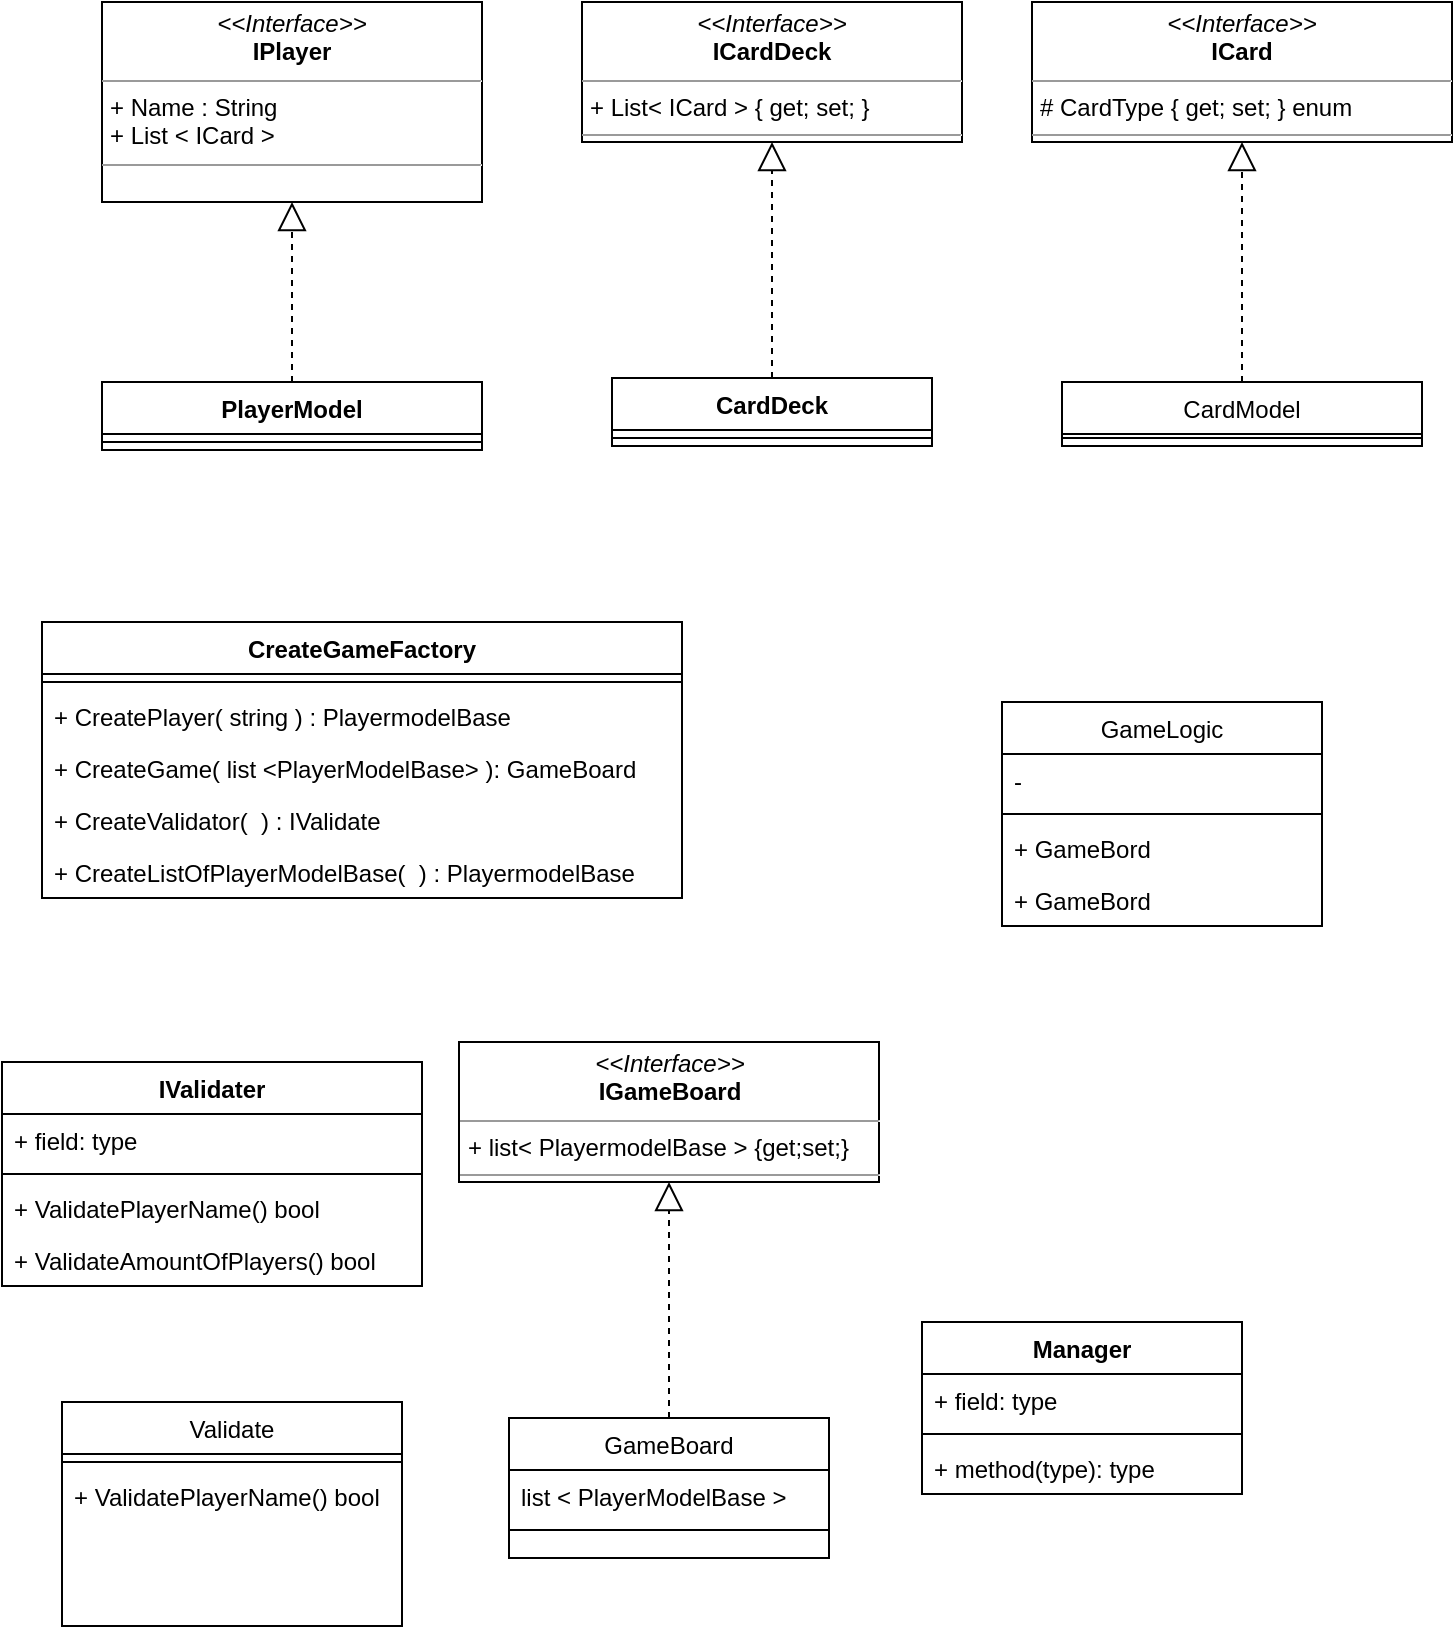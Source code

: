 <mxfile version="13.7.9" type="device"><diagram id="C5RBs43oDa-KdzZeNtuy" name="Page-1"><mxGraphModel dx="1332" dy="696" grid="1" gridSize="10" guides="1" tooltips="1" connect="1" arrows="1" fold="1" page="1" pageScale="1" pageWidth="827" pageHeight="1169" math="0" shadow="0"><root><mxCell id="WIyWlLk6GJQsqaUBKTNV-0"/><mxCell id="WIyWlLk6GJQsqaUBKTNV-1" parent="WIyWlLk6GJQsqaUBKTNV-0"/><mxCell id="PLFUQ5rq1C7u9xRKYv93-1" value="Manager" style="swimlane;fontStyle=1;align=center;verticalAlign=top;childLayout=stackLayout;horizontal=1;startSize=26;horizontalStack=0;resizeParent=1;resizeParentMax=0;resizeLast=0;collapsible=1;marginBottom=0;" parent="WIyWlLk6GJQsqaUBKTNV-1" vertex="1"><mxGeometry x="490" y="710" width="160" height="86" as="geometry"/></mxCell><mxCell id="PLFUQ5rq1C7u9xRKYv93-2" value="+ field: type" style="text;strokeColor=none;fillColor=none;align=left;verticalAlign=top;spacingLeft=4;spacingRight=4;overflow=hidden;rotatable=0;points=[[0,0.5],[1,0.5]];portConstraint=eastwest;" parent="PLFUQ5rq1C7u9xRKYv93-1" vertex="1"><mxGeometry y="26" width="160" height="26" as="geometry"/></mxCell><mxCell id="PLFUQ5rq1C7u9xRKYv93-3" value="" style="line;strokeWidth=1;fillColor=none;align=left;verticalAlign=middle;spacingTop=-1;spacingLeft=3;spacingRight=3;rotatable=0;labelPosition=right;points=[];portConstraint=eastwest;" parent="PLFUQ5rq1C7u9xRKYv93-1" vertex="1"><mxGeometry y="52" width="160" height="8" as="geometry"/></mxCell><mxCell id="PLFUQ5rq1C7u9xRKYv93-4" value="+ method(type): type" style="text;strokeColor=none;fillColor=none;align=left;verticalAlign=top;spacingLeft=4;spacingRight=4;overflow=hidden;rotatable=0;points=[[0,0.5],[1,0.5]];portConstraint=eastwest;" parent="PLFUQ5rq1C7u9xRKYv93-1" vertex="1"><mxGeometry y="60" width="160" height="26" as="geometry"/></mxCell><mxCell id="PLFUQ5rq1C7u9xRKYv93-5" value="&lt;p style=&quot;margin: 0px ; margin-top: 4px ; text-align: center&quot;&gt;&lt;i&gt;&amp;lt;&amp;lt;Interface&amp;gt;&amp;gt;&lt;/i&gt;&lt;br&gt;&lt;b&gt;IGameBoard&lt;/b&gt;&lt;/p&gt;&lt;hr size=&quot;1&quot;&gt;&lt;p style=&quot;margin: 0px ; margin-left: 4px&quot;&gt;+ list&amp;lt; PlayermodelBase &amp;gt; {get;set;}&lt;br&gt;&lt;/p&gt;&lt;hr size=&quot;1&quot;&gt;&lt;p style=&quot;margin: 0px ; margin-left: 4px&quot;&gt;&lt;br&gt;&lt;/p&gt;" style="verticalAlign=top;align=left;overflow=fill;fontSize=12;fontFamily=Helvetica;html=1;" parent="WIyWlLk6GJQsqaUBKTNV-1" vertex="1"><mxGeometry x="258.5" y="570" width="210" height="70" as="geometry"/></mxCell><mxCell id="PLFUQ5rq1C7u9xRKYv93-6" value="" style="endArrow=block;dashed=1;endFill=0;endSize=12;html=1;entryX=0.5;entryY=1;entryDx=0;entryDy=0;exitX=0.5;exitY=0;exitDx=0;exitDy=0;" parent="WIyWlLk6GJQsqaUBKTNV-1" source="zkfFHV4jXpPFQw0GAbJ--0" edge="1"><mxGeometry width="160" relative="1" as="geometry"><mxPoint x="180" y="680" as="sourcePoint"/><mxPoint x="363.5" y="640" as="targetPoint"/></mxGeometry></mxCell><mxCell id="74JBLXS5po3MTEjgQcu3-1" value="&lt;p style=&quot;margin: 0px ; margin-top: 4px ; text-align: center&quot;&gt;&lt;i&gt;&amp;lt;&amp;lt;Interface&amp;gt;&amp;gt;&lt;/i&gt;&lt;br&gt;&lt;b&gt;ICard&lt;/b&gt;&lt;/p&gt;&lt;hr size=&quot;1&quot;&gt;&lt;p style=&quot;margin: 0px ; margin-left: 4px&quot;&gt;# CardType { get; set; } enum&lt;br&gt;&lt;/p&gt;&lt;hr size=&quot;1&quot;&gt;&lt;p style=&quot;margin: 0px ; margin-left: 4px&quot;&gt;&lt;br&gt;&lt;/p&gt;" style="verticalAlign=top;align=left;overflow=fill;fontSize=12;fontFamily=Helvetica;html=1;" vertex="1" parent="WIyWlLk6GJQsqaUBKTNV-1"><mxGeometry x="545" y="50" width="210" height="70" as="geometry"/></mxCell><mxCell id="74JBLXS5po3MTEjgQcu3-2" value="" style="endArrow=block;dashed=1;endFill=0;endSize=12;html=1;entryX=0.5;entryY=1;entryDx=0;entryDy=0;exitX=0.5;exitY=0;exitDx=0;exitDy=0;" edge="1" parent="WIyWlLk6GJQsqaUBKTNV-1" source="zkfFHV4jXpPFQw0GAbJ--17" target="74JBLXS5po3MTEjgQcu3-1"><mxGeometry width="160" relative="1" as="geometry"><mxPoint x="650" y="220" as="sourcePoint"/><mxPoint x="670" y="190" as="targetPoint"/></mxGeometry></mxCell><mxCell id="zkfFHV4jXpPFQw0GAbJ--17" value="CardModel" style="swimlane;fontStyle=0;align=center;verticalAlign=top;childLayout=stackLayout;horizontal=1;startSize=26;horizontalStack=0;resizeParent=1;resizeLast=0;collapsible=1;marginBottom=0;rounded=0;shadow=0;strokeWidth=1;" parent="WIyWlLk6GJQsqaUBKTNV-1" vertex="1"><mxGeometry x="560" y="240" width="180" height="32" as="geometry"><mxRectangle x="550" y="140" width="160" height="26" as="alternateBounds"/></mxGeometry></mxCell><mxCell id="zkfFHV4jXpPFQw0GAbJ--23" value="" style="line;html=1;strokeWidth=1;align=left;verticalAlign=middle;spacingTop=-1;spacingLeft=3;spacingRight=3;rotatable=0;labelPosition=right;points=[];portConstraint=eastwest;" parent="zkfFHV4jXpPFQw0GAbJ--17" vertex="1"><mxGeometry y="24" width="180" height="8" as="geometry"/></mxCell><mxCell id="zkfFHV4jXpPFQw0GAbJ--0" value="GameBoard" style="swimlane;fontStyle=0;align=center;verticalAlign=top;childLayout=stackLayout;horizontal=1;startSize=26;horizontalStack=0;resizeParent=1;resizeLast=0;collapsible=1;marginBottom=0;rounded=0;shadow=0;strokeWidth=1;" parent="WIyWlLk6GJQsqaUBKTNV-1" vertex="1"><mxGeometry x="283.5" y="758" width="160" height="70" as="geometry"><mxRectangle x="230" y="140" width="160" height="26" as="alternateBounds"/></mxGeometry></mxCell><mxCell id="zkfFHV4jXpPFQw0GAbJ--1" value="list &lt; PlayerModelBase &gt;" style="text;align=left;verticalAlign=top;spacingLeft=4;spacingRight=4;overflow=hidden;rotatable=0;points=[[0,0.5],[1,0.5]];portConstraint=eastwest;" parent="zkfFHV4jXpPFQw0GAbJ--0" vertex="1"><mxGeometry y="26" width="160" height="26" as="geometry"/></mxCell><mxCell id="zkfFHV4jXpPFQw0GAbJ--4" value="" style="line;html=1;strokeWidth=1;align=left;verticalAlign=middle;spacingTop=-1;spacingLeft=3;spacingRight=3;rotatable=0;labelPosition=right;points=[];portConstraint=eastwest;" parent="zkfFHV4jXpPFQw0GAbJ--0" vertex="1"><mxGeometry y="52" width="160" height="8" as="geometry"/></mxCell><mxCell id="T1cERNOvuoYBXrKuj2uH-14" value="Validate" style="swimlane;fontStyle=0;align=center;verticalAlign=top;childLayout=stackLayout;horizontal=1;startSize=26;horizontalStack=0;resizeParent=1;resizeLast=0;collapsible=1;marginBottom=0;rounded=0;shadow=0;strokeWidth=1;" parent="WIyWlLk6GJQsqaUBKTNV-1" vertex="1"><mxGeometry x="60" y="750" width="170" height="112" as="geometry"><mxRectangle x="230" y="140" width="160" height="26" as="alternateBounds"/></mxGeometry></mxCell><mxCell id="T1cERNOvuoYBXrKuj2uH-16" value="" style="line;html=1;strokeWidth=1;align=left;verticalAlign=middle;spacingTop=-1;spacingLeft=3;spacingRight=3;rotatable=0;labelPosition=right;points=[];portConstraint=eastwest;" parent="T1cERNOvuoYBXrKuj2uH-14" vertex="1"><mxGeometry y="26" width="170" height="8" as="geometry"/></mxCell><mxCell id="T1cERNOvuoYBXrKuj2uH-17" value="+ ValidatePlayerName() bool" style="text;align=left;verticalAlign=top;spacingLeft=4;spacingRight=4;overflow=hidden;rotatable=0;points=[[0,0.5],[1,0.5]];portConstraint=eastwest;" parent="T1cERNOvuoYBXrKuj2uH-14" vertex="1"><mxGeometry y="34" width="170" height="26" as="geometry"/></mxCell><mxCell id="p2SiZOv4d-MBu2Wo62EH-10" value="IValidater" style="swimlane;fontStyle=1;align=center;verticalAlign=top;childLayout=stackLayout;horizontal=1;startSize=26;horizontalStack=0;resizeParent=1;resizeParentMax=0;resizeLast=0;collapsible=1;marginBottom=0;" parent="WIyWlLk6GJQsqaUBKTNV-1" vertex="1"><mxGeometry x="30" y="580" width="210" height="112" as="geometry"/></mxCell><mxCell id="p2SiZOv4d-MBu2Wo62EH-11" value="+ field: type" style="text;strokeColor=none;fillColor=none;align=left;verticalAlign=top;spacingLeft=4;spacingRight=4;overflow=hidden;rotatable=0;points=[[0,0.5],[1,0.5]];portConstraint=eastwest;" parent="p2SiZOv4d-MBu2Wo62EH-10" vertex="1"><mxGeometry y="26" width="210" height="26" as="geometry"/></mxCell><mxCell id="p2SiZOv4d-MBu2Wo62EH-12" value="" style="line;strokeWidth=1;fillColor=none;align=left;verticalAlign=middle;spacingTop=-1;spacingLeft=3;spacingRight=3;rotatable=0;labelPosition=right;points=[];portConstraint=eastwest;" parent="p2SiZOv4d-MBu2Wo62EH-10" vertex="1"><mxGeometry y="52" width="210" height="8" as="geometry"/></mxCell><mxCell id="p2SiZOv4d-MBu2Wo62EH-13" value="+ ValidatePlayerName() bool" style="text;strokeColor=none;fillColor=none;align=left;verticalAlign=top;spacingLeft=4;spacingRight=4;overflow=hidden;rotatable=0;points=[[0,0.5],[1,0.5]];portConstraint=eastwest;" parent="p2SiZOv4d-MBu2Wo62EH-10" vertex="1"><mxGeometry y="60" width="210" height="26" as="geometry"/></mxCell><mxCell id="PLFUQ5rq1C7u9xRKYv93-14" value="+ ValidateAmountOfPlayers() bool" style="text;strokeColor=none;fillColor=none;align=left;verticalAlign=top;spacingLeft=4;spacingRight=4;overflow=hidden;rotatable=0;points=[[0,0.5],[1,0.5]];portConstraint=eastwest;" parent="p2SiZOv4d-MBu2Wo62EH-10" vertex="1"><mxGeometry y="86" width="210" height="26" as="geometry"/></mxCell><mxCell id="74JBLXS5po3MTEjgQcu3-3" value="&lt;p style=&quot;margin: 0px ; margin-top: 4px ; text-align: center&quot;&gt;&lt;i&gt;&amp;lt;&amp;lt;Interface&amp;gt;&amp;gt;&lt;/i&gt;&lt;br&gt;&lt;b&gt;ICardDeck&lt;/b&gt;&lt;/p&gt;&lt;hr size=&quot;1&quot;&gt;&lt;p style=&quot;margin: 0px ; margin-left: 4px&quot;&gt;+ List&amp;lt; ICard &amp;gt; { get; set; }&lt;br&gt;&lt;/p&gt;&lt;hr size=&quot;1&quot;&gt;&lt;p style=&quot;margin: 0px ; margin-left: 4px&quot;&gt;&lt;br&gt;&lt;/p&gt;" style="verticalAlign=top;align=left;overflow=fill;fontSize=12;fontFamily=Helvetica;html=1;" vertex="1" parent="WIyWlLk6GJQsqaUBKTNV-1"><mxGeometry x="320" y="50" width="190" height="70" as="geometry"/></mxCell><mxCell id="74JBLXS5po3MTEjgQcu3-8" value="" style="endArrow=block;dashed=1;endFill=0;endSize=12;html=1;entryX=0.5;entryY=1;entryDx=0;entryDy=0;exitX=0.5;exitY=0;exitDx=0;exitDy=0;" edge="1" parent="WIyWlLk6GJQsqaUBKTNV-1" source="74JBLXS5po3MTEjgQcu3-4" target="74JBLXS5po3MTEjgQcu3-3"><mxGeometry width="160" relative="1" as="geometry"><mxPoint x="411.5" y="180" as="sourcePoint"/><mxPoint x="496.5" y="300" as="targetPoint"/></mxGeometry></mxCell><mxCell id="74JBLXS5po3MTEjgQcu3-4" value="CardDeck" style="swimlane;fontStyle=1;align=center;verticalAlign=top;childLayout=stackLayout;horizontal=1;startSize=26;horizontalStack=0;resizeParent=1;resizeParentMax=0;resizeLast=0;collapsible=1;marginBottom=0;" vertex="1" parent="WIyWlLk6GJQsqaUBKTNV-1"><mxGeometry x="335" y="238" width="160" height="34" as="geometry"/></mxCell><mxCell id="74JBLXS5po3MTEjgQcu3-6" value="" style="line;strokeWidth=1;fillColor=none;align=left;verticalAlign=middle;spacingTop=-1;spacingLeft=3;spacingRight=3;rotatable=0;labelPosition=right;points=[];portConstraint=eastwest;" vertex="1" parent="74JBLXS5po3MTEjgQcu3-4"><mxGeometry y="26" width="160" height="8" as="geometry"/></mxCell><mxCell id="p2SiZOv4d-MBu2Wo62EH-0" value="CreateGameFactory" style="swimlane;fontStyle=1;align=center;verticalAlign=top;childLayout=stackLayout;horizontal=1;startSize=26;horizontalStack=0;resizeParent=1;resizeParentMax=0;resizeLast=0;collapsible=1;marginBottom=0;" parent="WIyWlLk6GJQsqaUBKTNV-1" vertex="1"><mxGeometry x="50" y="360" width="320" height="138" as="geometry"/></mxCell><mxCell id="p2SiZOv4d-MBu2Wo62EH-2" value="" style="line;strokeWidth=1;fillColor=none;align=left;verticalAlign=middle;spacingTop=-1;spacingLeft=3;spacingRight=3;rotatable=0;labelPosition=right;points=[];portConstraint=eastwest;" parent="p2SiZOv4d-MBu2Wo62EH-0" vertex="1"><mxGeometry y="26" width="320" height="8" as="geometry"/></mxCell><mxCell id="p2SiZOv4d-MBu2Wo62EH-3" value="+ CreatePlayer( string ) : PlayermodelBase" style="text;strokeColor=none;fillColor=none;align=left;verticalAlign=top;spacingLeft=4;spacingRight=4;overflow=hidden;rotatable=0;points=[[0,0.5],[1,0.5]];portConstraint=eastwest;" parent="p2SiZOv4d-MBu2Wo62EH-0" vertex="1"><mxGeometry y="34" width="320" height="26" as="geometry"/></mxCell><mxCell id="T1cERNOvuoYBXrKuj2uH-6" value="+ CreateGame( list &lt;PlayerModelBase&gt; ): GameBoard" style="text;strokeColor=none;fillColor=none;align=left;verticalAlign=top;spacingLeft=4;spacingRight=4;overflow=hidden;rotatable=0;points=[[0,0.5],[1,0.5]];portConstraint=eastwest;" parent="p2SiZOv4d-MBu2Wo62EH-0" vertex="1"><mxGeometry y="60" width="320" height="26" as="geometry"/></mxCell><mxCell id="PLFUQ5rq1C7u9xRKYv93-12" value="+ CreateValidator(  ) : IValidate" style="text;strokeColor=none;fillColor=none;align=left;verticalAlign=top;spacingLeft=4;spacingRight=4;overflow=hidden;rotatable=0;points=[[0,0.5],[1,0.5]];portConstraint=eastwest;" parent="p2SiZOv4d-MBu2Wo62EH-0" vertex="1"><mxGeometry y="86" width="320" height="26" as="geometry"/></mxCell><mxCell id="PLFUQ5rq1C7u9xRKYv93-13" value="+ CreateListOfPlayerModelBase(  ) : PlayermodelBase" style="text;strokeColor=none;fillColor=none;align=left;verticalAlign=top;spacingLeft=4;spacingRight=4;overflow=hidden;rotatable=0;points=[[0,0.5],[1,0.5]];portConstraint=eastwest;" parent="p2SiZOv4d-MBu2Wo62EH-0" vertex="1"><mxGeometry y="112" width="320" height="26" as="geometry"/></mxCell><mxCell id="p2SiZOv4d-MBu2Wo62EH-4" value="PlayerModel" style="swimlane;fontStyle=1;align=center;verticalAlign=top;childLayout=stackLayout;horizontal=1;startSize=26;horizontalStack=0;resizeParent=1;resizeParentMax=0;resizeLast=0;collapsible=1;marginBottom=0;" parent="WIyWlLk6GJQsqaUBKTNV-1" vertex="1"><mxGeometry x="80" y="240" width="190" height="34" as="geometry"/></mxCell><mxCell id="p2SiZOv4d-MBu2Wo62EH-6" value="" style="line;strokeWidth=1;fillColor=none;align=left;verticalAlign=middle;spacingTop=-1;spacingLeft=3;spacingRight=3;rotatable=0;labelPosition=right;points=[];portConstraint=eastwest;" parent="p2SiZOv4d-MBu2Wo62EH-4" vertex="1"><mxGeometry y="26" width="190" height="8" as="geometry"/></mxCell><mxCell id="74JBLXS5po3MTEjgQcu3-9" value="&lt;p style=&quot;margin: 0px ; margin-top: 4px ; text-align: center&quot;&gt;&lt;i&gt;&amp;lt;&amp;lt;Interface&amp;gt;&amp;gt;&lt;/i&gt;&lt;br&gt;&lt;b&gt;IPlayer&lt;/b&gt;&lt;/p&gt;&lt;hr size=&quot;1&quot;&gt;&lt;p style=&quot;margin: 0px ; margin-left: 4px&quot;&gt;+ Name : String&lt;br&gt;&lt;/p&gt;&lt;p style=&quot;margin: 0px ; margin-left: 4px&quot;&gt;+ List &amp;lt; ICard &amp;gt;&amp;nbsp;&lt;br&gt;&lt;/p&gt;&lt;hr size=&quot;1&quot;&gt;&lt;p style=&quot;margin: 0px ; margin-left: 4px&quot;&gt;&lt;br&gt;&lt;/p&gt;" style="verticalAlign=top;align=left;overflow=fill;fontSize=12;fontFamily=Helvetica;html=1;" vertex="1" parent="WIyWlLk6GJQsqaUBKTNV-1"><mxGeometry x="80" y="50" width="190" height="100" as="geometry"/></mxCell><mxCell id="74JBLXS5po3MTEjgQcu3-10" value="" style="endArrow=block;dashed=1;endFill=0;endSize=12;html=1;exitX=0.5;exitY=0;exitDx=0;exitDy=0;" edge="1" parent="WIyWlLk6GJQsqaUBKTNV-1" source="p2SiZOv4d-MBu2Wo62EH-4"><mxGeometry width="160" relative="1" as="geometry"><mxPoint x="175" y="230" as="sourcePoint"/><mxPoint x="175" y="150" as="targetPoint"/></mxGeometry></mxCell><mxCell id="PLFUQ5rq1C7u9xRKYv93-7" value="GameLogic" style="swimlane;fontStyle=0;align=center;verticalAlign=top;childLayout=stackLayout;horizontal=1;startSize=26;horizontalStack=0;resizeParent=1;resizeLast=0;collapsible=1;marginBottom=0;rounded=0;shadow=0;strokeWidth=1;" parent="WIyWlLk6GJQsqaUBKTNV-1" vertex="1"><mxGeometry x="530" y="400" width="160" height="112" as="geometry"><mxRectangle x="230" y="140" width="160" height="26" as="alternateBounds"/></mxGeometry></mxCell><mxCell id="PLFUQ5rq1C7u9xRKYv93-8" value="- " style="text;align=left;verticalAlign=top;spacingLeft=4;spacingRight=4;overflow=hidden;rotatable=0;points=[[0,0.5],[1,0.5]];portConstraint=eastwest;" parent="PLFUQ5rq1C7u9xRKYv93-7" vertex="1"><mxGeometry y="26" width="160" height="26" as="geometry"/></mxCell><mxCell id="PLFUQ5rq1C7u9xRKYv93-9" value="" style="line;html=1;strokeWidth=1;align=left;verticalAlign=middle;spacingTop=-1;spacingLeft=3;spacingRight=3;rotatable=0;labelPosition=right;points=[];portConstraint=eastwest;" parent="PLFUQ5rq1C7u9xRKYv93-7" vertex="1"><mxGeometry y="52" width="160" height="8" as="geometry"/></mxCell><mxCell id="PLFUQ5rq1C7u9xRKYv93-10" value="+ GameBord" style="text;align=left;verticalAlign=top;spacingLeft=4;spacingRight=4;overflow=hidden;rotatable=0;points=[[0,0.5],[1,0.5]];portConstraint=eastwest;" parent="PLFUQ5rq1C7u9xRKYv93-7" vertex="1"><mxGeometry y="60" width="160" height="26" as="geometry"/></mxCell><mxCell id="PLFUQ5rq1C7u9xRKYv93-11" value="+ GameBord" style="text;align=left;verticalAlign=top;spacingLeft=4;spacingRight=4;overflow=hidden;rotatable=0;points=[[0,0.5],[1,0.5]];portConstraint=eastwest;" parent="PLFUQ5rq1C7u9xRKYv93-7" vertex="1"><mxGeometry y="86" width="160" height="26" as="geometry"/></mxCell></root></mxGraphModel></diagram></mxfile>